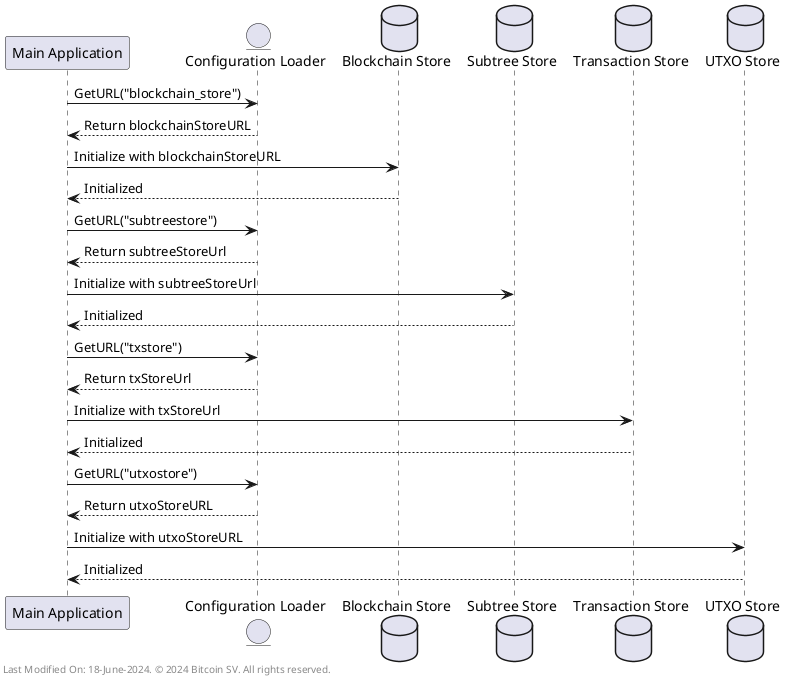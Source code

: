 @startuml ChainIntegrity Initialization

participant "Main Application" as Main
entity "Configuration Loader" as ConfigLoader
database "Blockchain Store" as BlockchainDB
database "Subtree Store" as SubtreeStore
database "Transaction Store" as TxStore
database "UTXO Store" as UTXOStore

Main -> ConfigLoader: GetURL("blockchain_store")
ConfigLoader --> Main: Return blockchainStoreURL
Main -> BlockchainDB: Initialize with blockchainStoreURL
BlockchainDB --> Main: Initialized

Main -> ConfigLoader: GetURL("subtreestore")
ConfigLoader --> Main: Return subtreeStoreUrl
Main -> SubtreeStore: Initialize with subtreeStoreUrl
SubtreeStore --> Main: Initialized

Main -> ConfigLoader: GetURL("txstore")
ConfigLoader --> Main: Return txStoreUrl
Main -> TxStore: Initialize with txStoreUrl
TxStore --> Main: Initialized

Main -> ConfigLoader: GetURL("utxostore")
ConfigLoader --> Main: Return utxoStoreURL
Main -> UTXOStore: Initialize with utxoStoreURL
UTXOStore --> Main: Initialized

left footer " Last Modified On: 18-June-2024. © 2024 Bitcoin SV. All rights reserved."

@enduml
